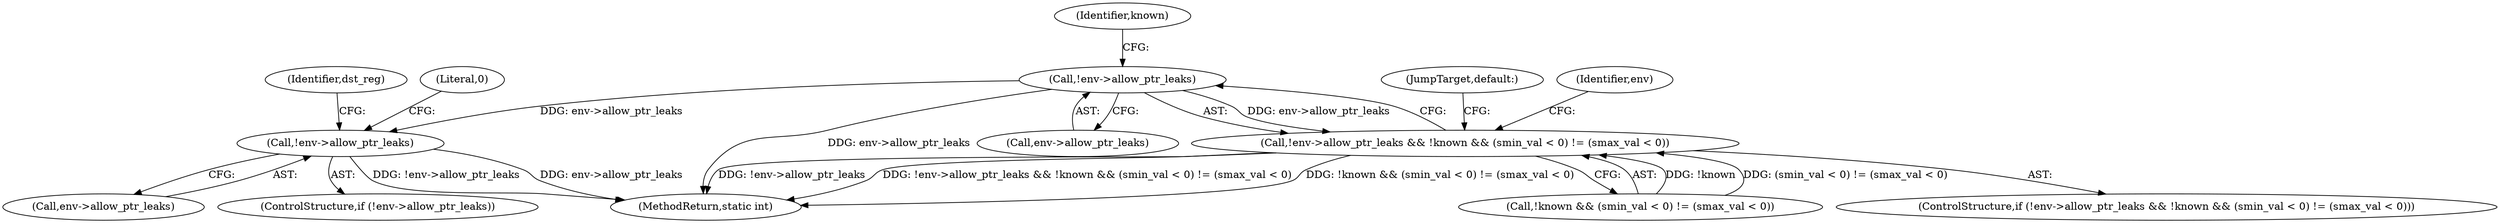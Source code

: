 digraph "0_linux_979d63d50c0c0f7bc537bf821e056cc9fe5abd38@pointer" {
"1000304" [label="(Call,!env->allow_ptr_leaks)"];
"1000303" [label="(Call,!env->allow_ptr_leaks && !known && (smin_val < 0) != (smax_val < 0))"];
"1000848" [label="(Call,!env->allow_ptr_leaks)"];
"1000320" [label="(Identifier,env)"];
"1000849" [label="(Call,env->allow_ptr_leaks)"];
"1000303" [label="(Call,!env->allow_ptr_leaks && !known && (smin_val < 0) != (smax_val < 0))"];
"1000907" [label="(MethodReturn,static int)"];
"1000304" [label="(Call,!env->allow_ptr_leaks)"];
"1000305" [label="(Call,env->allow_ptr_leaks)"];
"1000847" [label="(ControlStructure,if (!env->allow_ptr_leaks))"];
"1000857" [label="(Identifier,dst_reg)"];
"1000906" [label="(Literal,0)"];
"1000310" [label="(Identifier,known)"];
"1000302" [label="(ControlStructure,if (!env->allow_ptr_leaks && !known && (smin_val < 0) != (smax_val < 0)))"];
"1000308" [label="(Call,!known && (smin_val < 0) != (smax_val < 0))"];
"1000848" [label="(Call,!env->allow_ptr_leaks)"];
"1000331" [label="(JumpTarget,default:)"];
"1000304" -> "1000303"  [label="AST: "];
"1000304" -> "1000305"  [label="CFG: "];
"1000305" -> "1000304"  [label="AST: "];
"1000310" -> "1000304"  [label="CFG: "];
"1000303" -> "1000304"  [label="CFG: "];
"1000304" -> "1000907"  [label="DDG: env->allow_ptr_leaks"];
"1000304" -> "1000303"  [label="DDG: env->allow_ptr_leaks"];
"1000304" -> "1000848"  [label="DDG: env->allow_ptr_leaks"];
"1000303" -> "1000302"  [label="AST: "];
"1000303" -> "1000308"  [label="CFG: "];
"1000308" -> "1000303"  [label="AST: "];
"1000320" -> "1000303"  [label="CFG: "];
"1000331" -> "1000303"  [label="CFG: "];
"1000303" -> "1000907"  [label="DDG: !env->allow_ptr_leaks"];
"1000303" -> "1000907"  [label="DDG: !env->allow_ptr_leaks && !known && (smin_val < 0) != (smax_val < 0)"];
"1000303" -> "1000907"  [label="DDG: !known && (smin_val < 0) != (smax_val < 0)"];
"1000308" -> "1000303"  [label="DDG: !known"];
"1000308" -> "1000303"  [label="DDG: (smin_val < 0) != (smax_val < 0)"];
"1000848" -> "1000847"  [label="AST: "];
"1000848" -> "1000849"  [label="CFG: "];
"1000849" -> "1000848"  [label="AST: "];
"1000857" -> "1000848"  [label="CFG: "];
"1000906" -> "1000848"  [label="CFG: "];
"1000848" -> "1000907"  [label="DDG: env->allow_ptr_leaks"];
"1000848" -> "1000907"  [label="DDG: !env->allow_ptr_leaks"];
}
